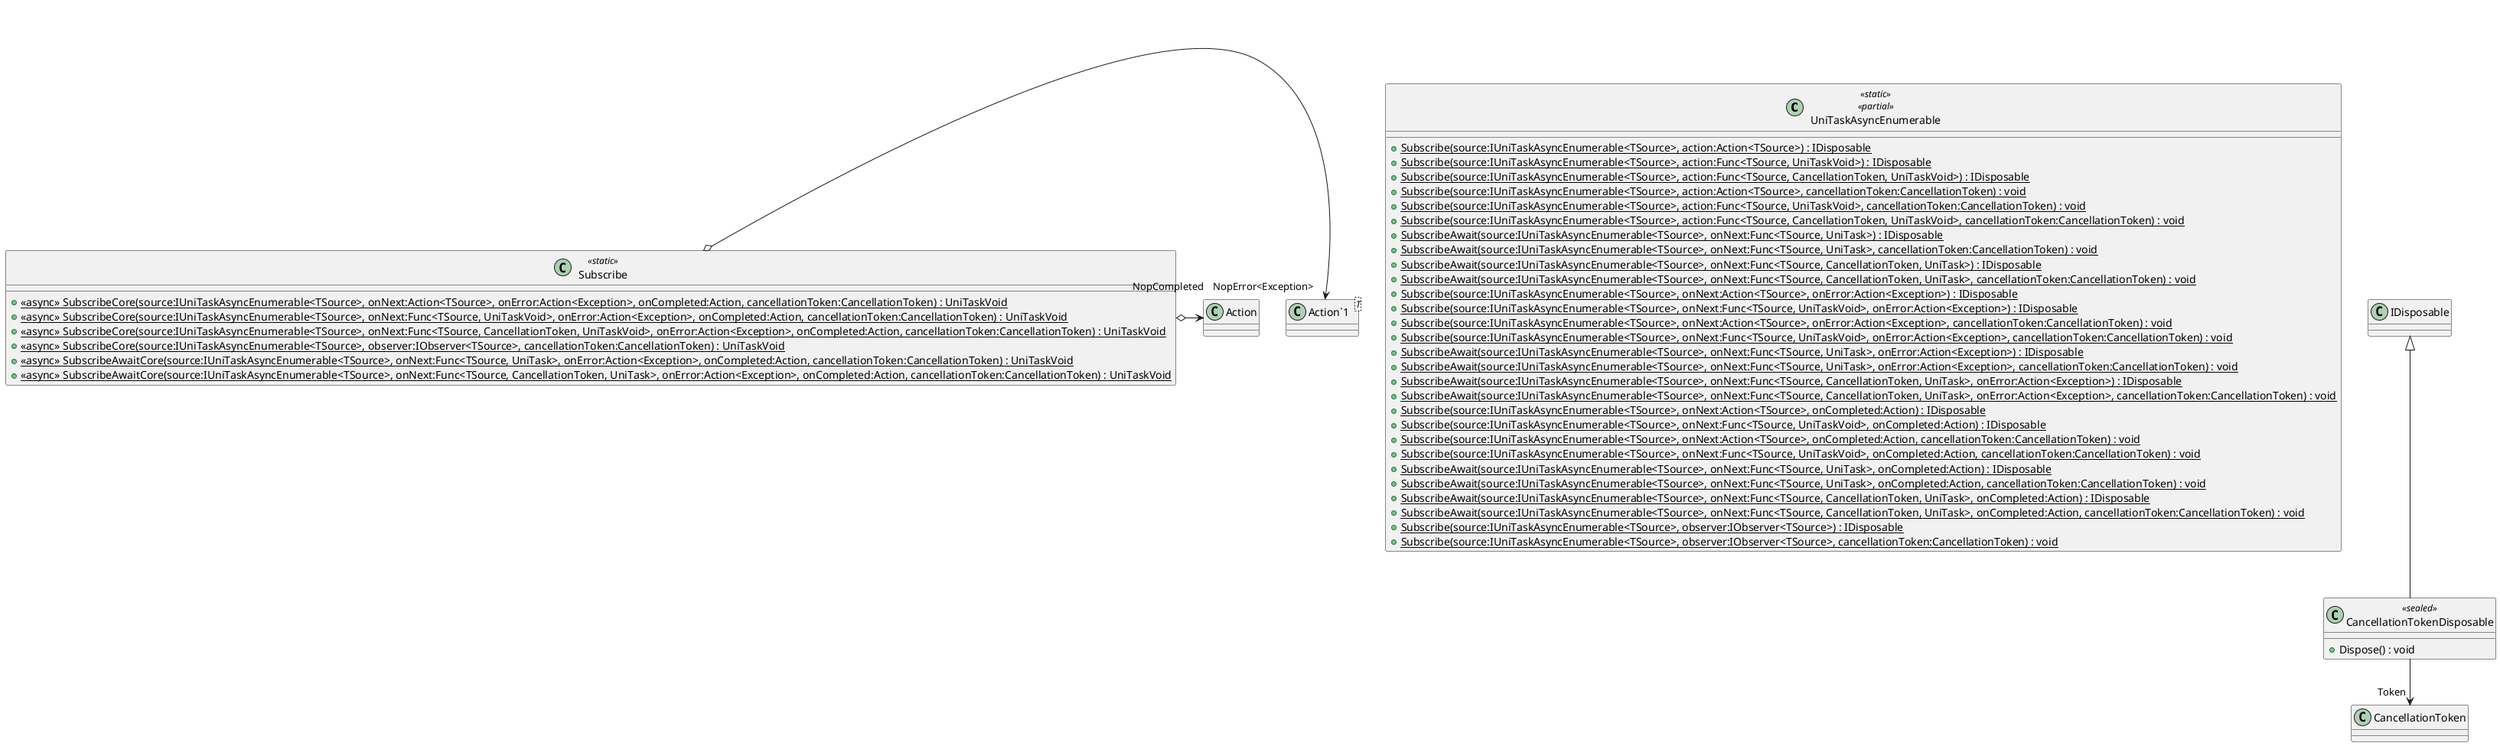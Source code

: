 @startuml
class UniTaskAsyncEnumerable <<static>> <<partial>> {
    + {static} Subscribe(source:IUniTaskAsyncEnumerable<TSource>, action:Action<TSource>) : IDisposable
    + {static} Subscribe(source:IUniTaskAsyncEnumerable<TSource>, action:Func<TSource, UniTaskVoid>) : IDisposable
    + {static} Subscribe(source:IUniTaskAsyncEnumerable<TSource>, action:Func<TSource, CancellationToken, UniTaskVoid>) : IDisposable
    + {static} Subscribe(source:IUniTaskAsyncEnumerable<TSource>, action:Action<TSource>, cancellationToken:CancellationToken) : void
    + {static} Subscribe(source:IUniTaskAsyncEnumerable<TSource>, action:Func<TSource, UniTaskVoid>, cancellationToken:CancellationToken) : void
    + {static} Subscribe(source:IUniTaskAsyncEnumerable<TSource>, action:Func<TSource, CancellationToken, UniTaskVoid>, cancellationToken:CancellationToken) : void
    + {static} SubscribeAwait(source:IUniTaskAsyncEnumerable<TSource>, onNext:Func<TSource, UniTask>) : IDisposable
    + {static} SubscribeAwait(source:IUniTaskAsyncEnumerable<TSource>, onNext:Func<TSource, UniTask>, cancellationToken:CancellationToken) : void
    + {static} SubscribeAwait(source:IUniTaskAsyncEnumerable<TSource>, onNext:Func<TSource, CancellationToken, UniTask>) : IDisposable
    + {static} SubscribeAwait(source:IUniTaskAsyncEnumerable<TSource>, onNext:Func<TSource, CancellationToken, UniTask>, cancellationToken:CancellationToken) : void
    + {static} Subscribe(source:IUniTaskAsyncEnumerable<TSource>, onNext:Action<TSource>, onError:Action<Exception>) : IDisposable
    + {static} Subscribe(source:IUniTaskAsyncEnumerable<TSource>, onNext:Func<TSource, UniTaskVoid>, onError:Action<Exception>) : IDisposable
    + {static} Subscribe(source:IUniTaskAsyncEnumerable<TSource>, onNext:Action<TSource>, onError:Action<Exception>, cancellationToken:CancellationToken) : void
    + {static} Subscribe(source:IUniTaskAsyncEnumerable<TSource>, onNext:Func<TSource, UniTaskVoid>, onError:Action<Exception>, cancellationToken:CancellationToken) : void
    + {static} SubscribeAwait(source:IUniTaskAsyncEnumerable<TSource>, onNext:Func<TSource, UniTask>, onError:Action<Exception>) : IDisposable
    + {static} SubscribeAwait(source:IUniTaskAsyncEnumerable<TSource>, onNext:Func<TSource, UniTask>, onError:Action<Exception>, cancellationToken:CancellationToken) : void
    + {static} SubscribeAwait(source:IUniTaskAsyncEnumerable<TSource>, onNext:Func<TSource, CancellationToken, UniTask>, onError:Action<Exception>) : IDisposable
    + {static} SubscribeAwait(source:IUniTaskAsyncEnumerable<TSource>, onNext:Func<TSource, CancellationToken, UniTask>, onError:Action<Exception>, cancellationToken:CancellationToken) : void
    + {static} Subscribe(source:IUniTaskAsyncEnumerable<TSource>, onNext:Action<TSource>, onCompleted:Action) : IDisposable
    + {static} Subscribe(source:IUniTaskAsyncEnumerable<TSource>, onNext:Func<TSource, UniTaskVoid>, onCompleted:Action) : IDisposable
    + {static} Subscribe(source:IUniTaskAsyncEnumerable<TSource>, onNext:Action<TSource>, onCompleted:Action, cancellationToken:CancellationToken) : void
    + {static} Subscribe(source:IUniTaskAsyncEnumerable<TSource>, onNext:Func<TSource, UniTaskVoid>, onCompleted:Action, cancellationToken:CancellationToken) : void
    + {static} SubscribeAwait(source:IUniTaskAsyncEnumerable<TSource>, onNext:Func<TSource, UniTask>, onCompleted:Action) : IDisposable
    + {static} SubscribeAwait(source:IUniTaskAsyncEnumerable<TSource>, onNext:Func<TSource, UniTask>, onCompleted:Action, cancellationToken:CancellationToken) : void
    + {static} SubscribeAwait(source:IUniTaskAsyncEnumerable<TSource>, onNext:Func<TSource, CancellationToken, UniTask>, onCompleted:Action) : IDisposable
    + {static} SubscribeAwait(source:IUniTaskAsyncEnumerable<TSource>, onNext:Func<TSource, CancellationToken, UniTask>, onCompleted:Action, cancellationToken:CancellationToken) : void
    + {static} Subscribe(source:IUniTaskAsyncEnumerable<TSource>, observer:IObserver<TSource>) : IDisposable
    + {static} Subscribe(source:IUniTaskAsyncEnumerable<TSource>, observer:IObserver<TSource>, cancellationToken:CancellationToken) : void
}
class CancellationTokenDisposable <<sealed>> {
    + Dispose() : void
}
class Subscribe <<static>> {
    + {static} <<async>> SubscribeCore(source:IUniTaskAsyncEnumerable<TSource>, onNext:Action<TSource>, onError:Action<Exception>, onCompleted:Action, cancellationToken:CancellationToken) : UniTaskVoid
    + {static} <<async>> SubscribeCore(source:IUniTaskAsyncEnumerable<TSource>, onNext:Func<TSource, UniTaskVoid>, onError:Action<Exception>, onCompleted:Action, cancellationToken:CancellationToken) : UniTaskVoid
    + {static} <<async>> SubscribeCore(source:IUniTaskAsyncEnumerable<TSource>, onNext:Func<TSource, CancellationToken, UniTaskVoid>, onError:Action<Exception>, onCompleted:Action, cancellationToken:CancellationToken) : UniTaskVoid
    + {static} <<async>> SubscribeCore(source:IUniTaskAsyncEnumerable<TSource>, observer:IObserver<TSource>, cancellationToken:CancellationToken) : UniTaskVoid
    + {static} <<async>> SubscribeAwaitCore(source:IUniTaskAsyncEnumerable<TSource>, onNext:Func<TSource, UniTask>, onError:Action<Exception>, onCompleted:Action, cancellationToken:CancellationToken) : UniTaskVoid
    + {static} <<async>> SubscribeAwaitCore(source:IUniTaskAsyncEnumerable<TSource>, onNext:Func<TSource, CancellationToken, UniTask>, onError:Action<Exception>, onCompleted:Action, cancellationToken:CancellationToken) : UniTaskVoid
}
class "Action`1"<T> {
}
IDisposable <|-- CancellationTokenDisposable
CancellationTokenDisposable --> "Token" CancellationToken
Subscribe o-> "NopError<Exception>" "Action`1"
Subscribe o-> "NopCompleted" Action
@enduml
